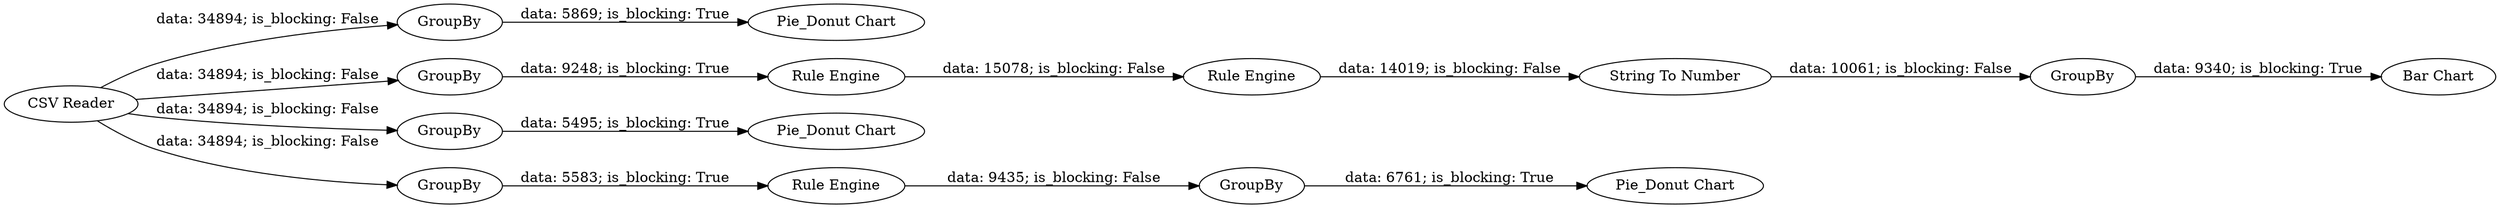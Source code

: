 digraph {
	"-5889573956222290688_3" [label=GroupBy]
	"-5889573956222290688_11" [label="Pie_Donut Chart"]
	"-5889573956222290688_15" [label="Pie_Donut Chart"]
	"-5889573956222290688_4" [label=GroupBy]
	"-5889573956222290688_14" [label=GroupBy]
	"-5889573956222290688_2" [label=GroupBy]
	"-5889573956222290688_12" [label=GroupBy]
	"-5889573956222290688_9" [label="Bar Chart"]
	"-5889573956222290688_13" [label="Rule Engine"]
	"-5889573956222290688_5" [label="Rule Engine"]
	"-5889573956222290688_10" [label="Pie_Donut Chart"]
	"-5889573956222290688_1" [label="CSV Reader"]
	"-5889573956222290688_8" [label="Rule Engine"]
	"-5889573956222290688_6" [label=GroupBy]
	"-5889573956222290688_7" [label="String To Number"]
	"-5889573956222290688_1" -> "-5889573956222290688_3" [label="data: 34894; is_blocking: False"]
	"-5889573956222290688_3" -> "-5889573956222290688_11" [label="data: 5869; is_blocking: True"]
	"-5889573956222290688_7" -> "-5889573956222290688_6" [label="data: 10061; is_blocking: False"]
	"-5889573956222290688_1" -> "-5889573956222290688_4" [label="data: 34894; is_blocking: False"]
	"-5889573956222290688_2" -> "-5889573956222290688_10" [label="data: 5495; is_blocking: True"]
	"-5889573956222290688_14" -> "-5889573956222290688_15" [label="data: 6761; is_blocking: True"]
	"-5889573956222290688_13" -> "-5889573956222290688_14" [label="data: 9435; is_blocking: False"]
	"-5889573956222290688_5" -> "-5889573956222290688_8" [label="data: 15078; is_blocking: False"]
	"-5889573956222290688_4" -> "-5889573956222290688_5" [label="data: 9248; is_blocking: True"]
	"-5889573956222290688_8" -> "-5889573956222290688_7" [label="data: 14019; is_blocking: False"]
	"-5889573956222290688_1" -> "-5889573956222290688_12" [label="data: 34894; is_blocking: False"]
	"-5889573956222290688_6" -> "-5889573956222290688_9" [label="data: 9340; is_blocking: True"]
	"-5889573956222290688_12" -> "-5889573956222290688_13" [label="data: 5583; is_blocking: True"]
	"-5889573956222290688_1" -> "-5889573956222290688_2" [label="data: 34894; is_blocking: False"]
	rankdir=LR
}
